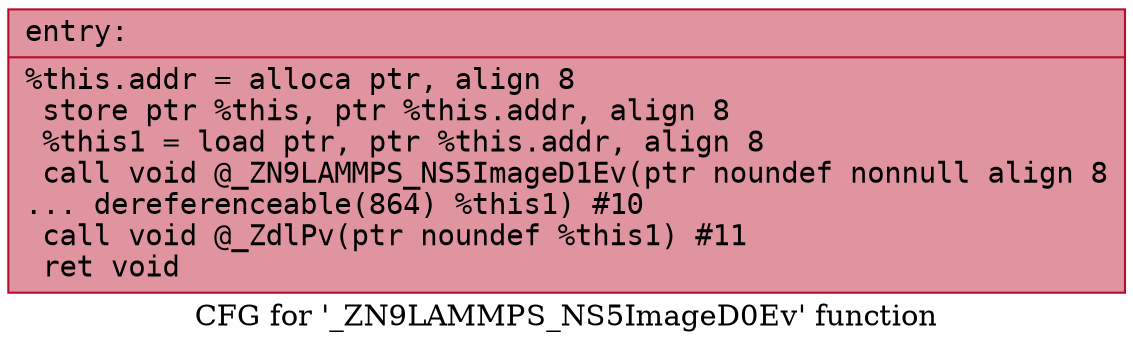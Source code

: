 digraph "CFG for '_ZN9LAMMPS_NS5ImageD0Ev' function" {
	label="CFG for '_ZN9LAMMPS_NS5ImageD0Ev' function";

	Node0x55d95312ae50 [shape=record,color="#b70d28ff", style=filled, fillcolor="#b70d2870" fontname="Courier",label="{entry:\l|  %this.addr = alloca ptr, align 8\l  store ptr %this, ptr %this.addr, align 8\l  %this1 = load ptr, ptr %this.addr, align 8\l  call void @_ZN9LAMMPS_NS5ImageD1Ev(ptr noundef nonnull align 8\l... dereferenceable(864) %this1) #10\l  call void @_ZdlPv(ptr noundef %this1) #11\l  ret void\l}"];
}
